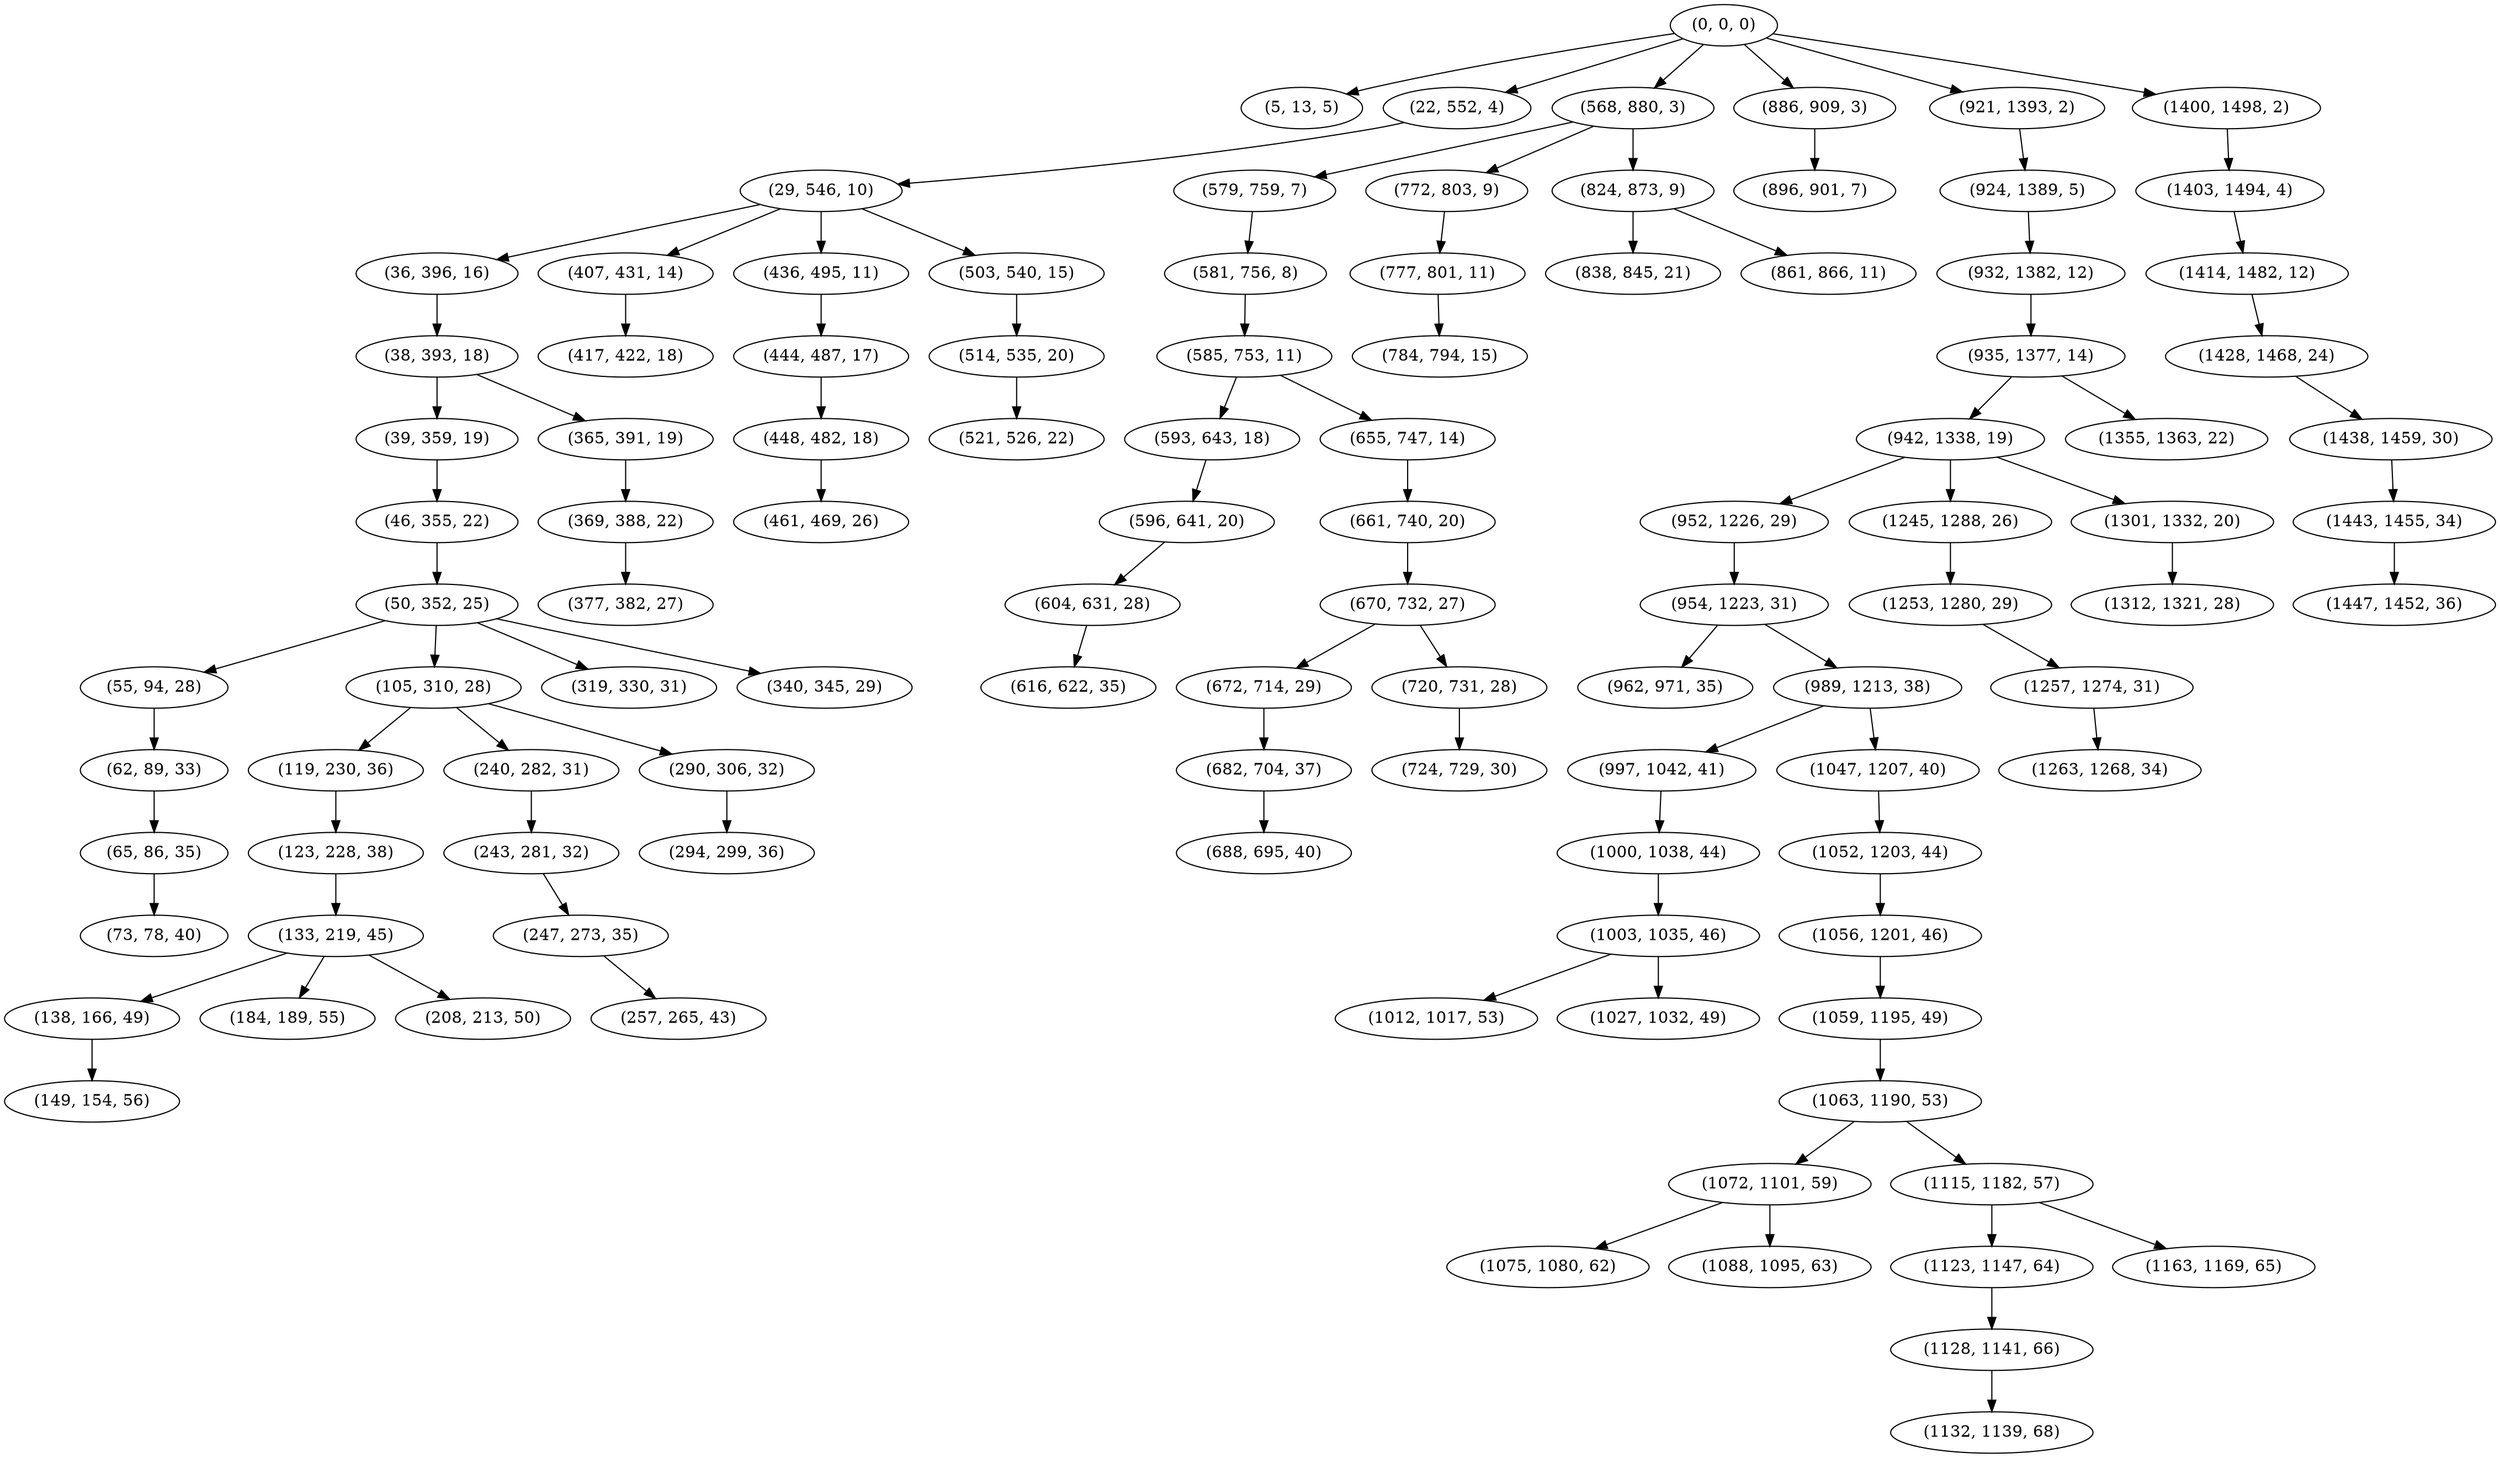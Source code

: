 digraph tree {
    "(0, 0, 0)";
    "(5, 13, 5)";
    "(22, 552, 4)";
    "(29, 546, 10)";
    "(36, 396, 16)";
    "(38, 393, 18)";
    "(39, 359, 19)";
    "(46, 355, 22)";
    "(50, 352, 25)";
    "(55, 94, 28)";
    "(62, 89, 33)";
    "(65, 86, 35)";
    "(73, 78, 40)";
    "(105, 310, 28)";
    "(119, 230, 36)";
    "(123, 228, 38)";
    "(133, 219, 45)";
    "(138, 166, 49)";
    "(149, 154, 56)";
    "(184, 189, 55)";
    "(208, 213, 50)";
    "(240, 282, 31)";
    "(243, 281, 32)";
    "(247, 273, 35)";
    "(257, 265, 43)";
    "(290, 306, 32)";
    "(294, 299, 36)";
    "(319, 330, 31)";
    "(340, 345, 29)";
    "(365, 391, 19)";
    "(369, 388, 22)";
    "(377, 382, 27)";
    "(407, 431, 14)";
    "(417, 422, 18)";
    "(436, 495, 11)";
    "(444, 487, 17)";
    "(448, 482, 18)";
    "(461, 469, 26)";
    "(503, 540, 15)";
    "(514, 535, 20)";
    "(521, 526, 22)";
    "(568, 880, 3)";
    "(579, 759, 7)";
    "(581, 756, 8)";
    "(585, 753, 11)";
    "(593, 643, 18)";
    "(596, 641, 20)";
    "(604, 631, 28)";
    "(616, 622, 35)";
    "(655, 747, 14)";
    "(661, 740, 20)";
    "(670, 732, 27)";
    "(672, 714, 29)";
    "(682, 704, 37)";
    "(688, 695, 40)";
    "(720, 731, 28)";
    "(724, 729, 30)";
    "(772, 803, 9)";
    "(777, 801, 11)";
    "(784, 794, 15)";
    "(824, 873, 9)";
    "(838, 845, 21)";
    "(861, 866, 11)";
    "(886, 909, 3)";
    "(896, 901, 7)";
    "(921, 1393, 2)";
    "(924, 1389, 5)";
    "(932, 1382, 12)";
    "(935, 1377, 14)";
    "(942, 1338, 19)";
    "(952, 1226, 29)";
    "(954, 1223, 31)";
    "(962, 971, 35)";
    "(989, 1213, 38)";
    "(997, 1042, 41)";
    "(1000, 1038, 44)";
    "(1003, 1035, 46)";
    "(1012, 1017, 53)";
    "(1027, 1032, 49)";
    "(1047, 1207, 40)";
    "(1052, 1203, 44)";
    "(1056, 1201, 46)";
    "(1059, 1195, 49)";
    "(1063, 1190, 53)";
    "(1072, 1101, 59)";
    "(1075, 1080, 62)";
    "(1088, 1095, 63)";
    "(1115, 1182, 57)";
    "(1123, 1147, 64)";
    "(1128, 1141, 66)";
    "(1132, 1139, 68)";
    "(1163, 1169, 65)";
    "(1245, 1288, 26)";
    "(1253, 1280, 29)";
    "(1257, 1274, 31)";
    "(1263, 1268, 34)";
    "(1301, 1332, 20)";
    "(1312, 1321, 28)";
    "(1355, 1363, 22)";
    "(1400, 1498, 2)";
    "(1403, 1494, 4)";
    "(1414, 1482, 12)";
    "(1428, 1468, 24)";
    "(1438, 1459, 30)";
    "(1443, 1455, 34)";
    "(1447, 1452, 36)";
    "(0, 0, 0)" -> "(5, 13, 5)";
    "(0, 0, 0)" -> "(22, 552, 4)";
    "(0, 0, 0)" -> "(568, 880, 3)";
    "(0, 0, 0)" -> "(886, 909, 3)";
    "(0, 0, 0)" -> "(921, 1393, 2)";
    "(0, 0, 0)" -> "(1400, 1498, 2)";
    "(22, 552, 4)" -> "(29, 546, 10)";
    "(29, 546, 10)" -> "(36, 396, 16)";
    "(29, 546, 10)" -> "(407, 431, 14)";
    "(29, 546, 10)" -> "(436, 495, 11)";
    "(29, 546, 10)" -> "(503, 540, 15)";
    "(36, 396, 16)" -> "(38, 393, 18)";
    "(38, 393, 18)" -> "(39, 359, 19)";
    "(38, 393, 18)" -> "(365, 391, 19)";
    "(39, 359, 19)" -> "(46, 355, 22)";
    "(46, 355, 22)" -> "(50, 352, 25)";
    "(50, 352, 25)" -> "(55, 94, 28)";
    "(50, 352, 25)" -> "(105, 310, 28)";
    "(50, 352, 25)" -> "(319, 330, 31)";
    "(50, 352, 25)" -> "(340, 345, 29)";
    "(55, 94, 28)" -> "(62, 89, 33)";
    "(62, 89, 33)" -> "(65, 86, 35)";
    "(65, 86, 35)" -> "(73, 78, 40)";
    "(105, 310, 28)" -> "(119, 230, 36)";
    "(105, 310, 28)" -> "(240, 282, 31)";
    "(105, 310, 28)" -> "(290, 306, 32)";
    "(119, 230, 36)" -> "(123, 228, 38)";
    "(123, 228, 38)" -> "(133, 219, 45)";
    "(133, 219, 45)" -> "(138, 166, 49)";
    "(133, 219, 45)" -> "(184, 189, 55)";
    "(133, 219, 45)" -> "(208, 213, 50)";
    "(138, 166, 49)" -> "(149, 154, 56)";
    "(240, 282, 31)" -> "(243, 281, 32)";
    "(243, 281, 32)" -> "(247, 273, 35)";
    "(247, 273, 35)" -> "(257, 265, 43)";
    "(290, 306, 32)" -> "(294, 299, 36)";
    "(365, 391, 19)" -> "(369, 388, 22)";
    "(369, 388, 22)" -> "(377, 382, 27)";
    "(407, 431, 14)" -> "(417, 422, 18)";
    "(436, 495, 11)" -> "(444, 487, 17)";
    "(444, 487, 17)" -> "(448, 482, 18)";
    "(448, 482, 18)" -> "(461, 469, 26)";
    "(503, 540, 15)" -> "(514, 535, 20)";
    "(514, 535, 20)" -> "(521, 526, 22)";
    "(568, 880, 3)" -> "(579, 759, 7)";
    "(568, 880, 3)" -> "(772, 803, 9)";
    "(568, 880, 3)" -> "(824, 873, 9)";
    "(579, 759, 7)" -> "(581, 756, 8)";
    "(581, 756, 8)" -> "(585, 753, 11)";
    "(585, 753, 11)" -> "(593, 643, 18)";
    "(585, 753, 11)" -> "(655, 747, 14)";
    "(593, 643, 18)" -> "(596, 641, 20)";
    "(596, 641, 20)" -> "(604, 631, 28)";
    "(604, 631, 28)" -> "(616, 622, 35)";
    "(655, 747, 14)" -> "(661, 740, 20)";
    "(661, 740, 20)" -> "(670, 732, 27)";
    "(670, 732, 27)" -> "(672, 714, 29)";
    "(670, 732, 27)" -> "(720, 731, 28)";
    "(672, 714, 29)" -> "(682, 704, 37)";
    "(682, 704, 37)" -> "(688, 695, 40)";
    "(720, 731, 28)" -> "(724, 729, 30)";
    "(772, 803, 9)" -> "(777, 801, 11)";
    "(777, 801, 11)" -> "(784, 794, 15)";
    "(824, 873, 9)" -> "(838, 845, 21)";
    "(824, 873, 9)" -> "(861, 866, 11)";
    "(886, 909, 3)" -> "(896, 901, 7)";
    "(921, 1393, 2)" -> "(924, 1389, 5)";
    "(924, 1389, 5)" -> "(932, 1382, 12)";
    "(932, 1382, 12)" -> "(935, 1377, 14)";
    "(935, 1377, 14)" -> "(942, 1338, 19)";
    "(935, 1377, 14)" -> "(1355, 1363, 22)";
    "(942, 1338, 19)" -> "(952, 1226, 29)";
    "(942, 1338, 19)" -> "(1245, 1288, 26)";
    "(942, 1338, 19)" -> "(1301, 1332, 20)";
    "(952, 1226, 29)" -> "(954, 1223, 31)";
    "(954, 1223, 31)" -> "(962, 971, 35)";
    "(954, 1223, 31)" -> "(989, 1213, 38)";
    "(989, 1213, 38)" -> "(997, 1042, 41)";
    "(989, 1213, 38)" -> "(1047, 1207, 40)";
    "(997, 1042, 41)" -> "(1000, 1038, 44)";
    "(1000, 1038, 44)" -> "(1003, 1035, 46)";
    "(1003, 1035, 46)" -> "(1012, 1017, 53)";
    "(1003, 1035, 46)" -> "(1027, 1032, 49)";
    "(1047, 1207, 40)" -> "(1052, 1203, 44)";
    "(1052, 1203, 44)" -> "(1056, 1201, 46)";
    "(1056, 1201, 46)" -> "(1059, 1195, 49)";
    "(1059, 1195, 49)" -> "(1063, 1190, 53)";
    "(1063, 1190, 53)" -> "(1072, 1101, 59)";
    "(1063, 1190, 53)" -> "(1115, 1182, 57)";
    "(1072, 1101, 59)" -> "(1075, 1080, 62)";
    "(1072, 1101, 59)" -> "(1088, 1095, 63)";
    "(1115, 1182, 57)" -> "(1123, 1147, 64)";
    "(1115, 1182, 57)" -> "(1163, 1169, 65)";
    "(1123, 1147, 64)" -> "(1128, 1141, 66)";
    "(1128, 1141, 66)" -> "(1132, 1139, 68)";
    "(1245, 1288, 26)" -> "(1253, 1280, 29)";
    "(1253, 1280, 29)" -> "(1257, 1274, 31)";
    "(1257, 1274, 31)" -> "(1263, 1268, 34)";
    "(1301, 1332, 20)" -> "(1312, 1321, 28)";
    "(1400, 1498, 2)" -> "(1403, 1494, 4)";
    "(1403, 1494, 4)" -> "(1414, 1482, 12)";
    "(1414, 1482, 12)" -> "(1428, 1468, 24)";
    "(1428, 1468, 24)" -> "(1438, 1459, 30)";
    "(1438, 1459, 30)" -> "(1443, 1455, 34)";
    "(1443, 1455, 34)" -> "(1447, 1452, 36)";
}
